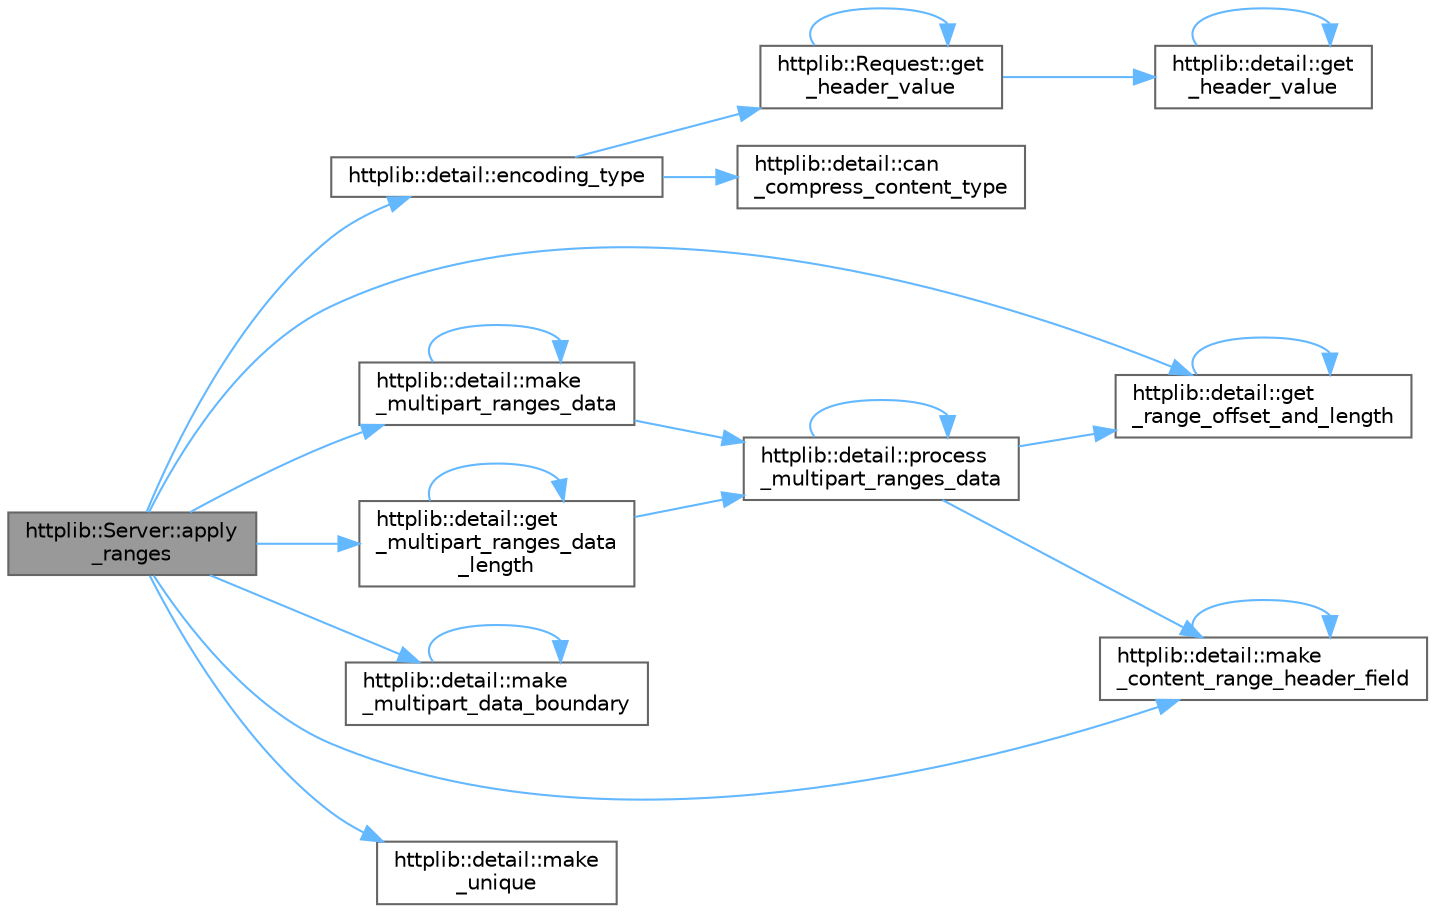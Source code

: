 digraph "httplib::Server::apply_ranges"
{
 // LATEX_PDF_SIZE
  bgcolor="transparent";
  edge [fontname=Helvetica,fontsize=10,labelfontname=Helvetica,labelfontsize=10];
  node [fontname=Helvetica,fontsize=10,shape=box,height=0.2,width=0.4];
  rankdir="LR";
  Node1 [id="Node000001",label="httplib::Server::apply\l_ranges",height=0.2,width=0.4,color="gray40", fillcolor="grey60", style="filled", fontcolor="black",tooltip=" "];
  Node1 -> Node2 [id="edge23_Node000001_Node000002",color="steelblue1",style="solid",tooltip=" "];
  Node2 [id="Node000002",label="httplib::detail::encoding_type",height=0.2,width=0.4,color="grey40", fillcolor="white", style="filled",URL="$namespacehttplib_1_1detail.html#ab3d7a73532e427696847a2c77090729d",tooltip=" "];
  Node2 -> Node3 [id="edge24_Node000002_Node000003",color="steelblue1",style="solid",tooltip=" "];
  Node3 [id="Node000003",label="httplib::detail::can\l_compress_content_type",height=0.2,width=0.4,color="grey40", fillcolor="white", style="filled",URL="$namespacehttplib_1_1detail.html#abe508674330c10dbe19fc1a33901c535",tooltip=" "];
  Node2 -> Node4 [id="edge25_Node000002_Node000004",color="steelblue1",style="solid",tooltip=" "];
  Node4 [id="Node000004",label="httplib::Request::get\l_header_value",height=0.2,width=0.4,color="grey40", fillcolor="white", style="filled",URL="$structhttplib_1_1_request.html#a4b4186433e1375a7be5eedb1a3c12d77",tooltip=" "];
  Node4 -> Node5 [id="edge26_Node000004_Node000005",color="steelblue1",style="solid",tooltip=" "];
  Node5 [id="Node000005",label="httplib::detail::get\l_header_value",height=0.2,width=0.4,color="grey40", fillcolor="white", style="filled",URL="$namespacehttplib_1_1detail.html#aef894f1e166e16c38e91b750b805b619",tooltip=" "];
  Node5 -> Node5 [id="edge27_Node000005_Node000005",color="steelblue1",style="solid",tooltip=" "];
  Node4 -> Node4 [id="edge28_Node000004_Node000004",color="steelblue1",style="solid",tooltip=" "];
  Node1 -> Node6 [id="edge29_Node000001_Node000006",color="steelblue1",style="solid",tooltip=" "];
  Node6 [id="Node000006",label="httplib::detail::get\l_multipart_ranges_data\l_length",height=0.2,width=0.4,color="grey40", fillcolor="white", style="filled",URL="$namespacehttplib_1_1detail.html#adaa15da1e9aaa661e44dc5ef9688180e",tooltip=" "];
  Node6 -> Node6 [id="edge30_Node000006_Node000006",color="steelblue1",style="solid",tooltip=" "];
  Node6 -> Node7 [id="edge31_Node000006_Node000007",color="steelblue1",style="solid",tooltip=" "];
  Node7 [id="Node000007",label="httplib::detail::process\l_multipart_ranges_data",height=0.2,width=0.4,color="grey40", fillcolor="white", style="filled",URL="$namespacehttplib_1_1detail.html#a89ddf0a3f7bf1b5a3a7f5547f20db6f5",tooltip=" "];
  Node7 -> Node8 [id="edge32_Node000007_Node000008",color="steelblue1",style="solid",tooltip=" "];
  Node8 [id="Node000008",label="httplib::detail::get\l_range_offset_and_length",height=0.2,width=0.4,color="grey40", fillcolor="white", style="filled",URL="$namespacehttplib_1_1detail.html#a2d4a39719cfb2efb172a2c89e154c220",tooltip=" "];
  Node8 -> Node8 [id="edge33_Node000008_Node000008",color="steelblue1",style="solid",tooltip=" "];
  Node7 -> Node9 [id="edge34_Node000007_Node000009",color="steelblue1",style="solid",tooltip=" "];
  Node9 [id="Node000009",label="httplib::detail::make\l_content_range_header_field",height=0.2,width=0.4,color="grey40", fillcolor="white", style="filled",URL="$namespacehttplib_1_1detail.html#abe8b95159ae97fefd882a9990ff9291d",tooltip=" "];
  Node9 -> Node9 [id="edge35_Node000009_Node000009",color="steelblue1",style="solid",tooltip=" "];
  Node7 -> Node7 [id="edge36_Node000007_Node000007",color="steelblue1",style="solid",tooltip=" "];
  Node1 -> Node8 [id="edge37_Node000001_Node000008",color="steelblue1",style="solid",tooltip=" "];
  Node1 -> Node9 [id="edge38_Node000001_Node000009",color="steelblue1",style="solid",tooltip=" "];
  Node1 -> Node10 [id="edge39_Node000001_Node000010",color="steelblue1",style="solid",tooltip=" "];
  Node10 [id="Node000010",label="httplib::detail::make\l_multipart_data_boundary",height=0.2,width=0.4,color="grey40", fillcolor="white", style="filled",URL="$namespacehttplib_1_1detail.html#ae144d55905f9808c3abae6e20bd9367a",tooltip=" "];
  Node10 -> Node10 [id="edge40_Node000010_Node000010",color="steelblue1",style="solid",tooltip=" "];
  Node1 -> Node11 [id="edge41_Node000001_Node000011",color="steelblue1",style="solid",tooltip=" "];
  Node11 [id="Node000011",label="httplib::detail::make\l_multipart_ranges_data",height=0.2,width=0.4,color="grey40", fillcolor="white", style="filled",URL="$namespacehttplib_1_1detail.html#afc2b54d62d7a6164ba424964407eae16",tooltip=" "];
  Node11 -> Node11 [id="edge42_Node000011_Node000011",color="steelblue1",style="solid",tooltip=" "];
  Node11 -> Node7 [id="edge43_Node000011_Node000007",color="steelblue1",style="solid",tooltip=" "];
  Node1 -> Node12 [id="edge44_Node000001_Node000012",color="steelblue1",style="solid",tooltip=" "];
  Node12 [id="Node000012",label="httplib::detail::make\l_unique",height=0.2,width=0.4,color="grey40", fillcolor="white", style="filled",URL="$namespacehttplib_1_1detail.html#a42a649c4ef0daf44053b0a91621e190d",tooltip=" "];
}
